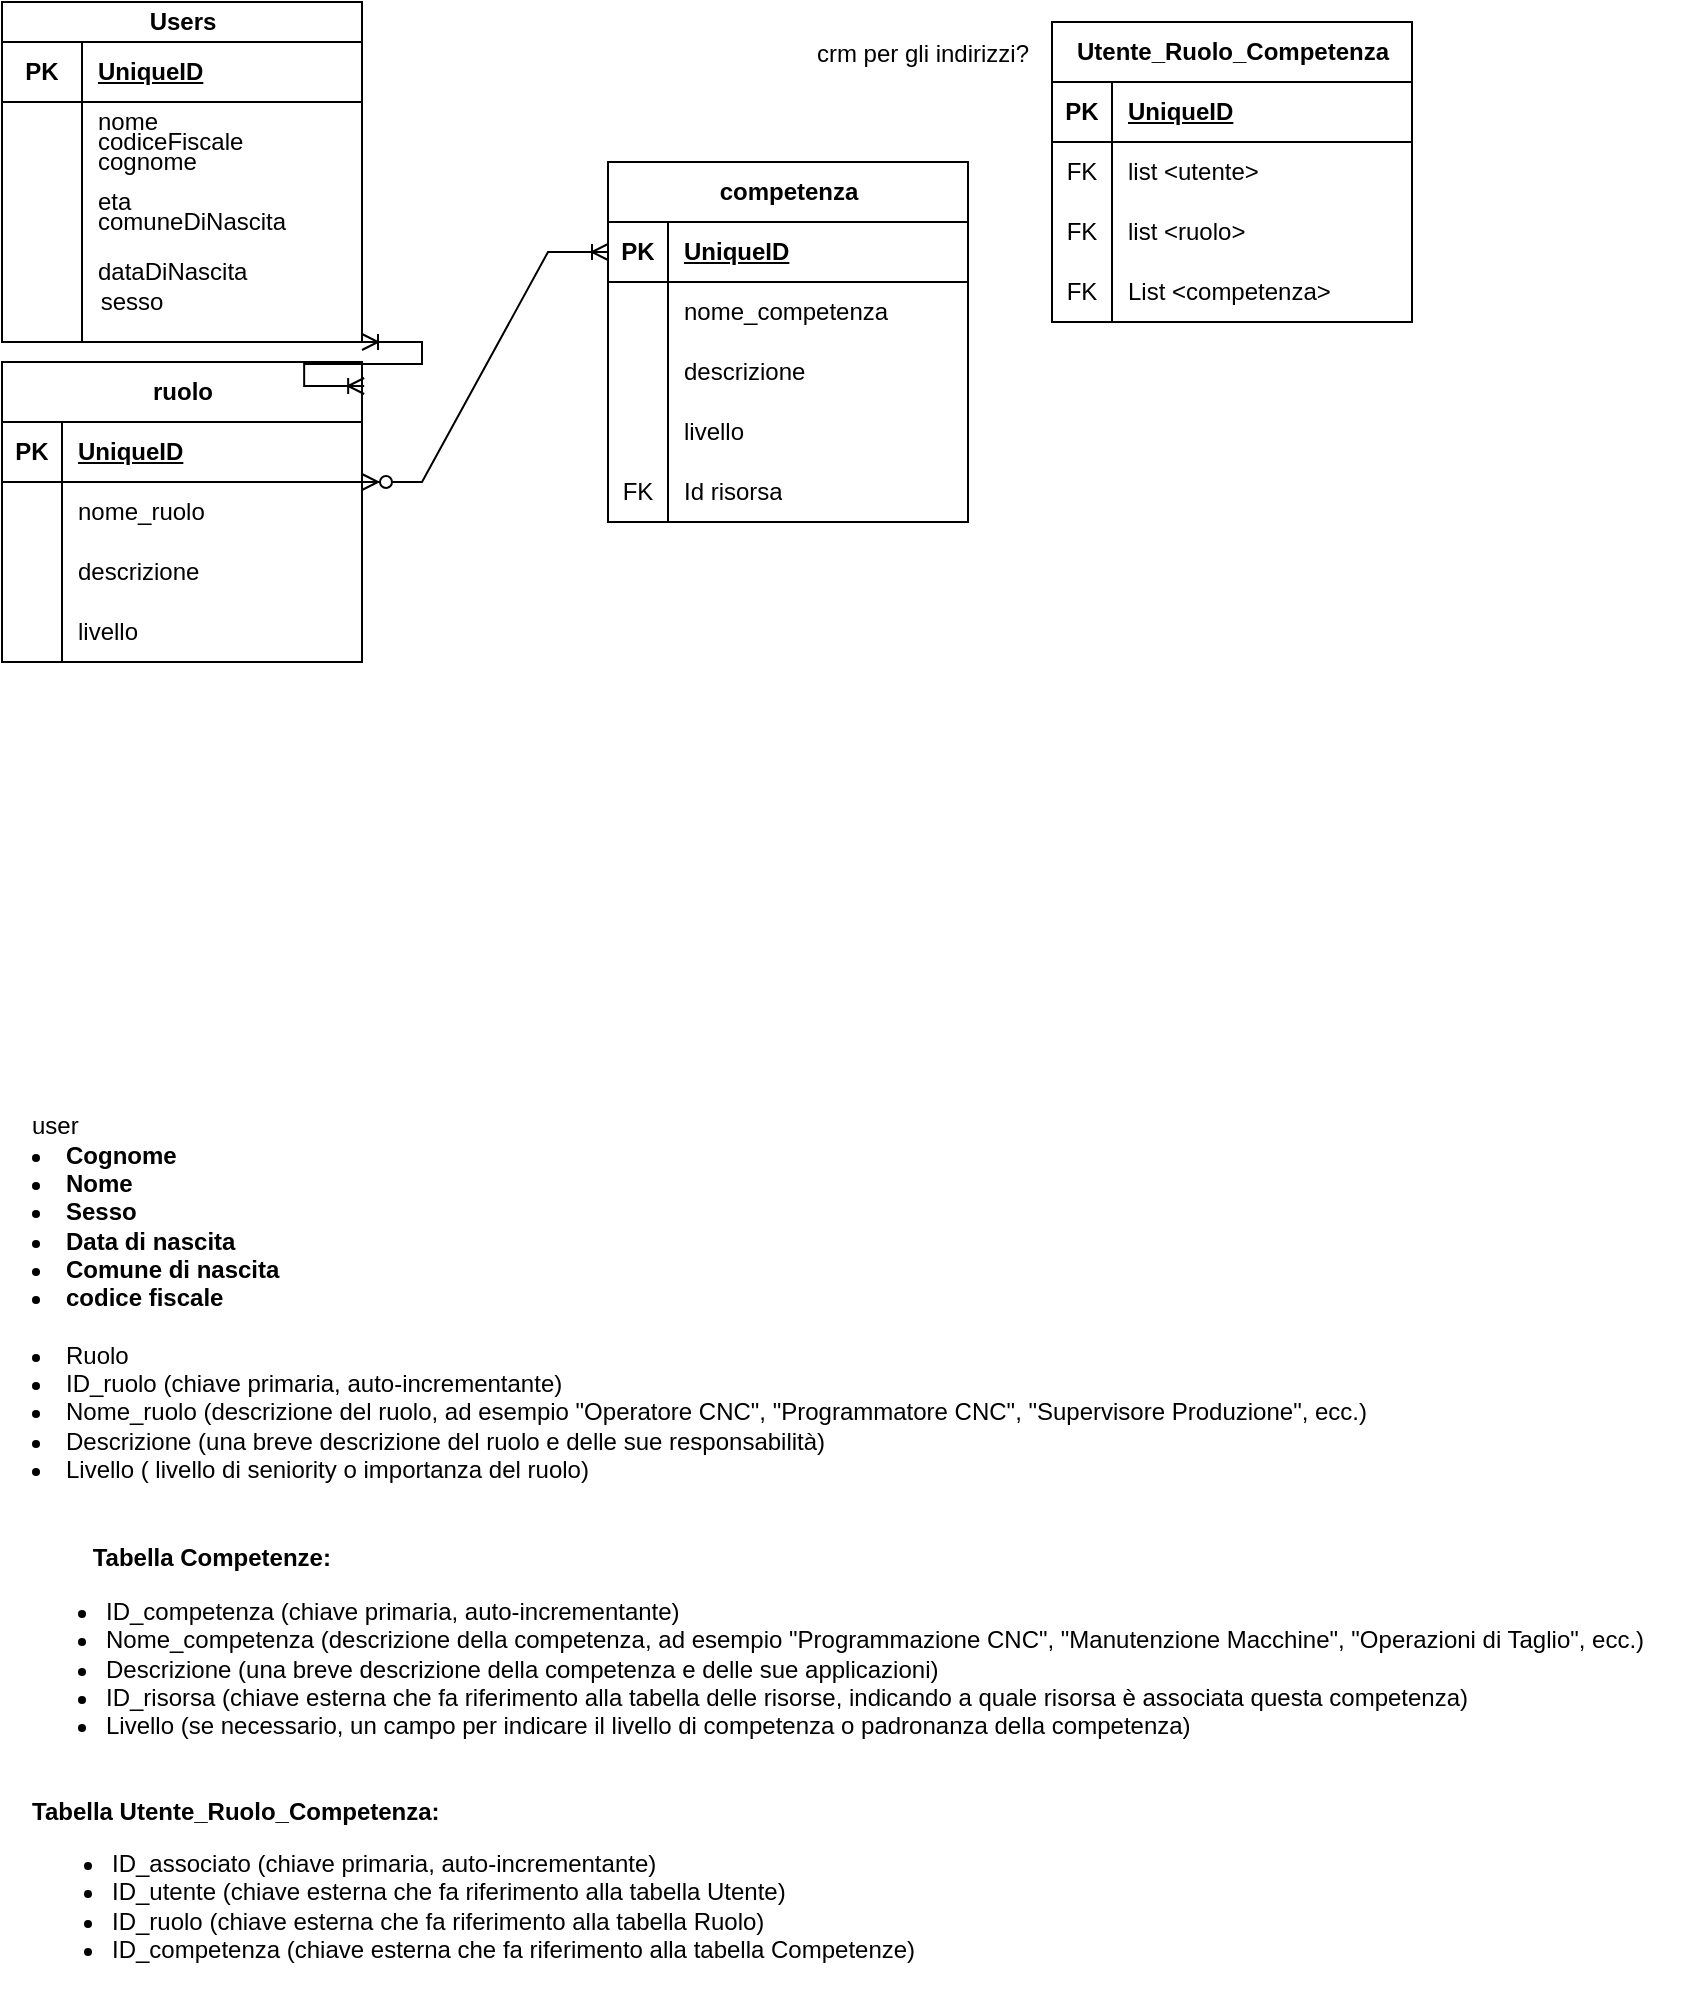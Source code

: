 <mxfile version="24.5.2" type="github" pages="2">
  <diagram name="Page-1" id="fBzQC3rZ5AqFoPz4zw5x">
    <mxGraphModel dx="954" dy="558" grid="1" gridSize="10" guides="1" tooltips="1" connect="1" arrows="1" fold="1" page="1" pageScale="1" pageWidth="827" pageHeight="1169" math="0" shadow="0">
      <root>
        <mxCell id="0" />
        <mxCell id="1" parent="0" />
        <mxCell id="wphQe2m_zpWodFBYFVof-1" value="Users" style="shape=table;startSize=20;container=1;collapsible=1;childLayout=tableLayout;fixedRows=1;rowLines=0;fontStyle=1;align=center;resizeLast=1;html=1;" parent="1" vertex="1">
          <mxGeometry width="180" height="170" as="geometry" />
        </mxCell>
        <mxCell id="wphQe2m_zpWodFBYFVof-2" value="" style="shape=tableRow;horizontal=0;startSize=0;swimlaneHead=0;swimlaneBody=0;fillColor=none;collapsible=0;dropTarget=0;points=[[0,0.5],[1,0.5]];portConstraint=eastwest;top=0;left=0;right=0;bottom=1;" parent="wphQe2m_zpWodFBYFVof-1" vertex="1">
          <mxGeometry y="20" width="180" height="30" as="geometry" />
        </mxCell>
        <mxCell id="wphQe2m_zpWodFBYFVof-3" value="PK" style="shape=partialRectangle;connectable=0;fillColor=none;top=0;left=0;bottom=0;right=0;fontStyle=1;overflow=hidden;whiteSpace=wrap;html=1;" parent="wphQe2m_zpWodFBYFVof-2" vertex="1">
          <mxGeometry width="40" height="30" as="geometry">
            <mxRectangle width="40" height="30" as="alternateBounds" />
          </mxGeometry>
        </mxCell>
        <mxCell id="wphQe2m_zpWodFBYFVof-4" value="UniqueID" style="shape=partialRectangle;connectable=0;fillColor=none;top=0;left=0;bottom=0;right=0;align=left;spacingLeft=6;fontStyle=5;overflow=hidden;whiteSpace=wrap;html=1;" parent="wphQe2m_zpWodFBYFVof-2" vertex="1">
          <mxGeometry x="40" width="140" height="30" as="geometry">
            <mxRectangle width="140" height="30" as="alternateBounds" />
          </mxGeometry>
        </mxCell>
        <mxCell id="wphQe2m_zpWodFBYFVof-5" value="" style="shape=tableRow;horizontal=0;startSize=0;swimlaneHead=0;swimlaneBody=0;fillColor=none;collapsible=0;dropTarget=0;points=[[0,0.5],[1,0.5]];portConstraint=eastwest;top=0;left=0;right=0;bottom=0;" parent="wphQe2m_zpWodFBYFVof-1" vertex="1">
          <mxGeometry y="50" width="180" height="20" as="geometry" />
        </mxCell>
        <mxCell id="wphQe2m_zpWodFBYFVof-6" value="" style="shape=partialRectangle;connectable=0;fillColor=none;top=0;left=0;bottom=0;right=0;editable=1;overflow=hidden;whiteSpace=wrap;html=1;" parent="wphQe2m_zpWodFBYFVof-5" vertex="1">
          <mxGeometry width="40" height="20" as="geometry">
            <mxRectangle width="40" height="20" as="alternateBounds" />
          </mxGeometry>
        </mxCell>
        <mxCell id="wphQe2m_zpWodFBYFVof-7" value="nome" style="shape=partialRectangle;connectable=0;fillColor=none;top=0;left=0;bottom=0;right=0;align=left;spacingLeft=6;overflow=hidden;whiteSpace=wrap;html=1;" parent="wphQe2m_zpWodFBYFVof-5" vertex="1">
          <mxGeometry x="40" width="140" height="20" as="geometry">
            <mxRectangle width="140" height="20" as="alternateBounds" />
          </mxGeometry>
        </mxCell>
        <mxCell id="wphQe2m_zpWodFBYFVof-8" value="" style="shape=tableRow;horizontal=0;startSize=0;swimlaneHead=0;swimlaneBody=0;fillColor=none;collapsible=0;dropTarget=0;points=[[0,0.5],[1,0.5]];portConstraint=eastwest;top=0;left=0;right=0;bottom=0;" parent="wphQe2m_zpWodFBYFVof-1" vertex="1">
          <mxGeometry y="70" width="180" height="20" as="geometry" />
        </mxCell>
        <mxCell id="wphQe2m_zpWodFBYFVof-9" value="" style="shape=partialRectangle;connectable=0;fillColor=none;top=0;left=0;bottom=0;right=0;editable=1;overflow=hidden;whiteSpace=wrap;html=1;" parent="wphQe2m_zpWodFBYFVof-8" vertex="1">
          <mxGeometry width="40" height="20" as="geometry">
            <mxRectangle width="40" height="20" as="alternateBounds" />
          </mxGeometry>
        </mxCell>
        <mxCell id="wphQe2m_zpWodFBYFVof-10" value="cognome" style="shape=partialRectangle;connectable=0;fillColor=none;top=0;left=0;bottom=0;right=0;align=left;spacingLeft=6;overflow=hidden;whiteSpace=wrap;html=1;" parent="wphQe2m_zpWodFBYFVof-8" vertex="1">
          <mxGeometry x="40" width="140" height="20" as="geometry">
            <mxRectangle width="140" height="20" as="alternateBounds" />
          </mxGeometry>
        </mxCell>
        <mxCell id="wphQe2m_zpWodFBYFVof-11" value="" style="shape=tableRow;horizontal=0;startSize=0;swimlaneHead=0;swimlaneBody=0;fillColor=none;collapsible=0;dropTarget=0;points=[[0,0.5],[1,0.5]];portConstraint=eastwest;top=0;left=0;right=0;bottom=0;" parent="wphQe2m_zpWodFBYFVof-1" vertex="1">
          <mxGeometry y="90" width="180" height="20" as="geometry" />
        </mxCell>
        <mxCell id="wphQe2m_zpWodFBYFVof-12" value="" style="shape=partialRectangle;connectable=0;fillColor=none;top=0;left=0;bottom=0;right=0;editable=1;overflow=hidden;whiteSpace=wrap;html=1;" parent="wphQe2m_zpWodFBYFVof-11" vertex="1">
          <mxGeometry width="40" height="20" as="geometry">
            <mxRectangle width="40" height="20" as="alternateBounds" />
          </mxGeometry>
        </mxCell>
        <mxCell id="wphQe2m_zpWodFBYFVof-13" value="eta" style="shape=partialRectangle;connectable=0;fillColor=none;top=0;left=0;bottom=0;right=0;align=left;spacingLeft=6;overflow=hidden;whiteSpace=wrap;html=1;" parent="wphQe2m_zpWodFBYFVof-11" vertex="1">
          <mxGeometry x="40" width="140" height="20" as="geometry">
            <mxRectangle width="140" height="20" as="alternateBounds" />
          </mxGeometry>
        </mxCell>
        <mxCell id="yqGbQMRTQH-ucH_q_X8H-18" value="" style="endArrow=none;html=1;rounded=0;" parent="1" edge="1">
          <mxGeometry width="50" height="50" relative="1" as="geometry">
            <mxPoint x="40" y="130" as="sourcePoint" />
            <mxPoint x="40" y="70" as="targetPoint" />
          </mxGeometry>
        </mxCell>
        <mxCell id="yqGbQMRTQH-ucH_q_X8H-20" value="" style="shape=tableRow;horizontal=0;startSize=0;swimlaneHead=0;swimlaneBody=0;fillColor=none;collapsible=0;dropTarget=0;points=[[0,0.5],[1,0.5]];portConstraint=eastwest;top=0;left=0;right=0;bottom=0;" parent="1" vertex="1">
          <mxGeometry x="10" y="60" width="180" height="20" as="geometry" />
        </mxCell>
        <mxCell id="yqGbQMRTQH-ucH_q_X8H-21" value="" style="shape=partialRectangle;connectable=0;fillColor=none;top=0;left=0;bottom=0;right=0;editable=1;overflow=hidden;whiteSpace=wrap;html=1;" parent="yqGbQMRTQH-ucH_q_X8H-20" vertex="1">
          <mxGeometry width="40" height="20" as="geometry">
            <mxRectangle width="40" height="20" as="alternateBounds" />
          </mxGeometry>
        </mxCell>
        <mxCell id="yqGbQMRTQH-ucH_q_X8H-23" value="" style="shape=tableRow;horizontal=0;startSize=0;swimlaneHead=0;swimlaneBody=0;fillColor=none;collapsible=0;dropTarget=0;points=[[0,0.5],[1,0.5]];portConstraint=eastwest;top=0;left=0;right=0;bottom=0;" parent="1" vertex="1">
          <mxGeometry x="20" y="70" width="180" height="20" as="geometry" />
        </mxCell>
        <mxCell id="yqGbQMRTQH-ucH_q_X8H-24" value="" style="shape=partialRectangle;connectable=0;fillColor=none;top=0;left=0;bottom=0;right=0;editable=1;overflow=hidden;whiteSpace=wrap;html=1;" parent="yqGbQMRTQH-ucH_q_X8H-23" vertex="1">
          <mxGeometry width="40" height="20" as="geometry">
            <mxRectangle width="40" height="20" as="alternateBounds" />
          </mxGeometry>
        </mxCell>
        <mxCell id="yqGbQMRTQH-ucH_q_X8H-26" value="" style="shape=tableRow;horizontal=0;startSize=0;swimlaneHead=0;swimlaneBody=0;fillColor=none;collapsible=0;dropTarget=0;points=[[0,0.5],[1,0.5]];portConstraint=eastwest;top=0;left=0;right=0;bottom=0;" parent="1" vertex="1">
          <mxGeometry x="30" y="80" width="180" height="20" as="geometry" />
        </mxCell>
        <mxCell id="yqGbQMRTQH-ucH_q_X8H-27" value="" style="shape=partialRectangle;connectable=0;fillColor=none;top=0;left=0;bottom=0;right=0;editable=1;overflow=hidden;whiteSpace=wrap;html=1;" parent="yqGbQMRTQH-ucH_q_X8H-26" vertex="1">
          <mxGeometry width="40" height="20" as="geometry">
            <mxRectangle width="40" height="20" as="alternateBounds" />
          </mxGeometry>
        </mxCell>
        <mxCell id="yqGbQMRTQH-ucH_q_X8H-29" value="" style="shape=tableRow;horizontal=0;startSize=0;swimlaneHead=0;swimlaneBody=0;fillColor=none;collapsible=0;dropTarget=0;points=[[0,0.5],[1,0.5]];portConstraint=eastwest;top=0;left=0;right=0;bottom=0;" parent="1" vertex="1">
          <mxGeometry y="70" width="180" height="20" as="geometry" />
        </mxCell>
        <mxCell id="yqGbQMRTQH-ucH_q_X8H-30" value="" style="shape=partialRectangle;connectable=0;fillColor=none;top=0;left=0;bottom=0;right=0;editable=1;overflow=hidden;whiteSpace=wrap;html=1;" parent="yqGbQMRTQH-ucH_q_X8H-29" vertex="1">
          <mxGeometry width="40" height="20" as="geometry">
            <mxRectangle width="40" height="20" as="alternateBounds" />
          </mxGeometry>
        </mxCell>
        <mxCell id="yqGbQMRTQH-ucH_q_X8H-32" value="" style="shape=tableRow;horizontal=0;startSize=0;swimlaneHead=0;swimlaneBody=0;fillColor=none;collapsible=0;dropTarget=0;points=[[0,0.5],[1,0.5]];portConstraint=eastwest;top=0;left=0;right=0;bottom=0;" parent="1" vertex="1">
          <mxGeometry x="50" y="100" width="180" height="20" as="geometry" />
        </mxCell>
        <mxCell id="yqGbQMRTQH-ucH_q_X8H-33" value="" style="shape=partialRectangle;connectable=0;fillColor=none;top=0;left=0;bottom=0;right=0;editable=1;overflow=hidden;whiteSpace=wrap;html=1;" parent="yqGbQMRTQH-ucH_q_X8H-32" vertex="1">
          <mxGeometry width="40" height="20" as="geometry">
            <mxRectangle width="40" height="20" as="alternateBounds" />
          </mxGeometry>
        </mxCell>
        <mxCell id="yqGbQMRTQH-ucH_q_X8H-35" value="" style="shape=tableRow;horizontal=0;startSize=0;swimlaneHead=0;swimlaneBody=0;fillColor=none;collapsible=0;dropTarget=0;points=[[0,0.5],[1,0.5]];portConstraint=eastwest;top=0;left=0;right=0;bottom=0;" parent="1" vertex="1">
          <mxGeometry x="60" y="110" width="180" height="20" as="geometry" />
        </mxCell>
        <mxCell id="yqGbQMRTQH-ucH_q_X8H-22" value="comuneDiNascita" style="shape=partialRectangle;connectable=0;fillColor=none;top=0;left=0;bottom=0;right=0;align=left;spacingLeft=6;overflow=hidden;whiteSpace=wrap;html=1;" parent="1" vertex="1">
          <mxGeometry x="40" y="100" width="140" height="20" as="geometry">
            <mxRectangle width="140" height="20" as="alternateBounds" />
          </mxGeometry>
        </mxCell>
        <mxCell id="yqGbQMRTQH-ucH_q_X8H-28" value="dataDiNascita" style="shape=partialRectangle;connectable=0;fillColor=none;top=0;left=0;bottom=0;right=0;align=left;spacingLeft=6;overflow=hidden;whiteSpace=wrap;html=1;" parent="1" vertex="1">
          <mxGeometry x="40" y="120" width="140" height="30" as="geometry">
            <mxRectangle width="140" height="20" as="alternateBounds" />
          </mxGeometry>
        </mxCell>
        <mxCell id="yqGbQMRTQH-ucH_q_X8H-36" value="sesso" style="shape=partialRectangle;connectable=0;fillColor=none;top=0;left=0;bottom=0;right=0;editable=1;overflow=hidden;whiteSpace=wrap;html=1;" parent="1" vertex="1">
          <mxGeometry x="40" y="140" width="50" height="20" as="geometry">
            <mxRectangle width="40" height="20" as="alternateBounds" />
          </mxGeometry>
        </mxCell>
        <mxCell id="yqGbQMRTQH-ucH_q_X8H-38" value="" style="endArrow=none;html=1;rounded=0;" parent="1" edge="1">
          <mxGeometry width="50" height="50" relative="1" as="geometry">
            <mxPoint x="40" y="170" as="sourcePoint" />
            <mxPoint x="40" y="130" as="targetPoint" />
          </mxGeometry>
        </mxCell>
        <mxCell id="yqGbQMRTQH-ucH_q_X8H-31" value="codiceFiscale" style="shape=partialRectangle;connectable=0;fillColor=none;top=0;left=0;bottom=0;right=0;align=left;spacingLeft=6;overflow=hidden;whiteSpace=wrap;html=1;" parent="1" vertex="1">
          <mxGeometry x="40" y="60" width="140" height="20" as="geometry">
            <mxRectangle width="140" height="20" as="alternateBounds" />
          </mxGeometry>
        </mxCell>
        <mxCell id="nBQhStrineEP5njlYFd9-1" value="&lt;li&gt;Ruolo&lt;/li&gt;&lt;li&gt;ID_ruolo (chiave primaria, auto-incrementante)&lt;/li&gt;&lt;li&gt;Nome_ruolo (descrizione del ruolo, ad esempio &quot;Operatore CNC&quot;, &quot;Programmatore CNC&quot;, &quot;Supervisore Produzione&quot;, ecc.)&lt;/li&gt;&lt;li&gt;Descrizione (una breve descrizione del ruolo e delle sue responsabilità)&lt;/li&gt;&lt;li&gt;Livello ( livello di seniority o importanza del ruolo)&lt;/li&gt;" style="text;html=1;align=left;verticalAlign=middle;resizable=0;points=[];autosize=1;strokeColor=none;fillColor=none;" parent="1" vertex="1">
          <mxGeometry x="13" y="660" width="690" height="90" as="geometry" />
        </mxCell>
        <mxCell id="nBQhStrineEP5njlYFd9-2" value="user&lt;div&gt;&lt;li&gt;&lt;strong&gt;Cognome&lt;/strong&gt;&lt;/li&gt;&lt;li&gt;&lt;strong&gt;Nome&lt;/strong&gt;&lt;/li&gt;&lt;li&gt;&lt;strong&gt;Sesso&lt;/strong&gt;&lt;/li&gt;&lt;li&gt;&lt;strong&gt;Data di nascita&lt;/strong&gt;&lt;/li&gt;&lt;li&gt;&lt;strong&gt;Comune di nascita&lt;/strong&gt;&lt;/li&gt;&lt;li&gt;&lt;strong&gt;codice fiscale&lt;/strong&gt;&lt;/li&gt;&lt;/div&gt;" style="text;html=1;align=left;verticalAlign=middle;resizable=0;points=[];autosize=1;strokeColor=none;fillColor=none;" parent="1" vertex="1">
          <mxGeometry x="13" y="550" width="150" height="110" as="geometry" />
        </mxCell>
        <mxCell id="nBQhStrineEP5njlYFd9-3" value="&lt;p&gt;&lt;strong&gt;&amp;nbsp; &amp;nbsp; &amp;nbsp; &amp;nbsp; &amp;nbsp; Tabella Competenze:&lt;/strong&gt;&lt;/p&gt;&lt;ul&gt;&lt;li&gt;ID_competenza (chiave primaria, auto-incrementante)&lt;/li&gt;&lt;li&gt;Nome_competenza (descrizione della competenza, ad esempio &quot;Programmazione CNC&quot;, &quot;Manutenzione Macchine&quot;, &quot;Operazioni di Taglio&quot;, ecc.)&lt;/li&gt;&lt;li&gt;Descrizione (una breve descrizione della competenza e delle sue applicazioni)&lt;/li&gt;&lt;li&gt;ID_risorsa (chiave esterna che fa riferimento alla tabella delle risorse, indicando a quale risorsa è associata questa competenza)&lt;/li&gt;&lt;li&gt;Livello (se necessario, un campo per indicare il livello di competenza o padronanza della competenza)&lt;/li&gt;&lt;/ul&gt;" style="text;html=1;align=left;verticalAlign=middle;resizable=0;points=[];autosize=1;strokeColor=none;fillColor=none;" parent="1" vertex="1">
          <mxGeometry x="10" y="750" width="830" height="140" as="geometry" />
        </mxCell>
        <mxCell id="nBQhStrineEP5njlYFd9-5" value="ruolo" style="shape=table;startSize=30;container=1;collapsible=1;childLayout=tableLayout;fixedRows=1;rowLines=0;fontStyle=1;align=center;resizeLast=1;html=1;" parent="1" vertex="1">
          <mxGeometry y="180" width="180" height="150" as="geometry" />
        </mxCell>
        <mxCell id="nBQhStrineEP5njlYFd9-6" value="" style="shape=tableRow;horizontal=0;startSize=0;swimlaneHead=0;swimlaneBody=0;fillColor=none;collapsible=0;dropTarget=0;points=[[0,0.5],[1,0.5]];portConstraint=eastwest;top=0;left=0;right=0;bottom=1;" parent="nBQhStrineEP5njlYFd9-5" vertex="1">
          <mxGeometry y="30" width="180" height="30" as="geometry" />
        </mxCell>
        <mxCell id="nBQhStrineEP5njlYFd9-7" value="PK" style="shape=partialRectangle;connectable=0;fillColor=none;top=0;left=0;bottom=0;right=0;fontStyle=1;overflow=hidden;whiteSpace=wrap;html=1;" parent="nBQhStrineEP5njlYFd9-6" vertex="1">
          <mxGeometry width="30" height="30" as="geometry">
            <mxRectangle width="30" height="30" as="alternateBounds" />
          </mxGeometry>
        </mxCell>
        <mxCell id="nBQhStrineEP5njlYFd9-8" value="UniqueID" style="shape=partialRectangle;connectable=0;fillColor=none;top=0;left=0;bottom=0;right=0;align=left;spacingLeft=6;fontStyle=5;overflow=hidden;whiteSpace=wrap;html=1;" parent="nBQhStrineEP5njlYFd9-6" vertex="1">
          <mxGeometry x="30" width="150" height="30" as="geometry">
            <mxRectangle width="150" height="30" as="alternateBounds" />
          </mxGeometry>
        </mxCell>
        <mxCell id="nBQhStrineEP5njlYFd9-9" value="" style="shape=tableRow;horizontal=0;startSize=0;swimlaneHead=0;swimlaneBody=0;fillColor=none;collapsible=0;dropTarget=0;points=[[0,0.5],[1,0.5]];portConstraint=eastwest;top=0;left=0;right=0;bottom=0;" parent="nBQhStrineEP5njlYFd9-5" vertex="1">
          <mxGeometry y="60" width="180" height="30" as="geometry" />
        </mxCell>
        <mxCell id="nBQhStrineEP5njlYFd9-10" value="" style="shape=partialRectangle;connectable=0;fillColor=none;top=0;left=0;bottom=0;right=0;editable=1;overflow=hidden;whiteSpace=wrap;html=1;" parent="nBQhStrineEP5njlYFd9-9" vertex="1">
          <mxGeometry width="30" height="30" as="geometry">
            <mxRectangle width="30" height="30" as="alternateBounds" />
          </mxGeometry>
        </mxCell>
        <mxCell id="nBQhStrineEP5njlYFd9-11" value="nome_ruolo" style="shape=partialRectangle;connectable=0;fillColor=none;top=0;left=0;bottom=0;right=0;align=left;spacingLeft=6;overflow=hidden;whiteSpace=wrap;html=1;" parent="nBQhStrineEP5njlYFd9-9" vertex="1">
          <mxGeometry x="30" width="150" height="30" as="geometry">
            <mxRectangle width="150" height="30" as="alternateBounds" />
          </mxGeometry>
        </mxCell>
        <mxCell id="nBQhStrineEP5njlYFd9-12" value="" style="shape=tableRow;horizontal=0;startSize=0;swimlaneHead=0;swimlaneBody=0;fillColor=none;collapsible=0;dropTarget=0;points=[[0,0.5],[1,0.5]];portConstraint=eastwest;top=0;left=0;right=0;bottom=0;" parent="nBQhStrineEP5njlYFd9-5" vertex="1">
          <mxGeometry y="90" width="180" height="30" as="geometry" />
        </mxCell>
        <mxCell id="nBQhStrineEP5njlYFd9-13" value="" style="shape=partialRectangle;connectable=0;fillColor=none;top=0;left=0;bottom=0;right=0;editable=1;overflow=hidden;whiteSpace=wrap;html=1;" parent="nBQhStrineEP5njlYFd9-12" vertex="1">
          <mxGeometry width="30" height="30" as="geometry">
            <mxRectangle width="30" height="30" as="alternateBounds" />
          </mxGeometry>
        </mxCell>
        <mxCell id="nBQhStrineEP5njlYFd9-14" value="descrizione" style="shape=partialRectangle;connectable=0;fillColor=none;top=0;left=0;bottom=0;right=0;align=left;spacingLeft=6;overflow=hidden;whiteSpace=wrap;html=1;" parent="nBQhStrineEP5njlYFd9-12" vertex="1">
          <mxGeometry x="30" width="150" height="30" as="geometry">
            <mxRectangle width="150" height="30" as="alternateBounds" />
          </mxGeometry>
        </mxCell>
        <mxCell id="nBQhStrineEP5njlYFd9-15" value="" style="shape=tableRow;horizontal=0;startSize=0;swimlaneHead=0;swimlaneBody=0;fillColor=none;collapsible=0;dropTarget=0;points=[[0,0.5],[1,0.5]];portConstraint=eastwest;top=0;left=0;right=0;bottom=0;" parent="nBQhStrineEP5njlYFd9-5" vertex="1">
          <mxGeometry y="120" width="180" height="30" as="geometry" />
        </mxCell>
        <mxCell id="nBQhStrineEP5njlYFd9-16" value="" style="shape=partialRectangle;connectable=0;fillColor=none;top=0;left=0;bottom=0;right=0;editable=1;overflow=hidden;whiteSpace=wrap;html=1;" parent="nBQhStrineEP5njlYFd9-15" vertex="1">
          <mxGeometry width="30" height="30" as="geometry">
            <mxRectangle width="30" height="30" as="alternateBounds" />
          </mxGeometry>
        </mxCell>
        <mxCell id="nBQhStrineEP5njlYFd9-17" value="livello" style="shape=partialRectangle;connectable=0;fillColor=none;top=0;left=0;bottom=0;right=0;align=left;spacingLeft=6;overflow=hidden;whiteSpace=wrap;html=1;" parent="nBQhStrineEP5njlYFd9-15" vertex="1">
          <mxGeometry x="30" width="150" height="30" as="geometry">
            <mxRectangle width="150" height="30" as="alternateBounds" />
          </mxGeometry>
        </mxCell>
        <mxCell id="nBQhStrineEP5njlYFd9-46" value="competenza" style="shape=table;startSize=30;container=1;collapsible=1;childLayout=tableLayout;fixedRows=1;rowLines=0;fontStyle=1;align=center;resizeLast=1;html=1;" parent="1" vertex="1">
          <mxGeometry x="303" y="80" width="180" height="180" as="geometry" />
        </mxCell>
        <mxCell id="nBQhStrineEP5njlYFd9-47" value="" style="shape=tableRow;horizontal=0;startSize=0;swimlaneHead=0;swimlaneBody=0;fillColor=none;collapsible=0;dropTarget=0;points=[[0,0.5],[1,0.5]];portConstraint=eastwest;top=0;left=0;right=0;bottom=1;" parent="nBQhStrineEP5njlYFd9-46" vertex="1">
          <mxGeometry y="30" width="180" height="30" as="geometry" />
        </mxCell>
        <mxCell id="nBQhStrineEP5njlYFd9-48" value="PK" style="shape=partialRectangle;connectable=0;fillColor=none;top=0;left=0;bottom=0;right=0;fontStyle=1;overflow=hidden;whiteSpace=wrap;html=1;" parent="nBQhStrineEP5njlYFd9-47" vertex="1">
          <mxGeometry width="30" height="30" as="geometry">
            <mxRectangle width="30" height="30" as="alternateBounds" />
          </mxGeometry>
        </mxCell>
        <mxCell id="nBQhStrineEP5njlYFd9-49" value="UniqueID" style="shape=partialRectangle;connectable=0;fillColor=none;top=0;left=0;bottom=0;right=0;align=left;spacingLeft=6;fontStyle=5;overflow=hidden;whiteSpace=wrap;html=1;" parent="nBQhStrineEP5njlYFd9-47" vertex="1">
          <mxGeometry x="30" width="150" height="30" as="geometry">
            <mxRectangle width="150" height="30" as="alternateBounds" />
          </mxGeometry>
        </mxCell>
        <mxCell id="nBQhStrineEP5njlYFd9-50" value="" style="shape=tableRow;horizontal=0;startSize=0;swimlaneHead=0;swimlaneBody=0;fillColor=none;collapsible=0;dropTarget=0;points=[[0,0.5],[1,0.5]];portConstraint=eastwest;top=0;left=0;right=0;bottom=0;" parent="nBQhStrineEP5njlYFd9-46" vertex="1">
          <mxGeometry y="60" width="180" height="30" as="geometry" />
        </mxCell>
        <mxCell id="nBQhStrineEP5njlYFd9-51" value="" style="shape=partialRectangle;connectable=0;fillColor=none;top=0;left=0;bottom=0;right=0;editable=1;overflow=hidden;whiteSpace=wrap;html=1;" parent="nBQhStrineEP5njlYFd9-50" vertex="1">
          <mxGeometry width="30" height="30" as="geometry">
            <mxRectangle width="30" height="30" as="alternateBounds" />
          </mxGeometry>
        </mxCell>
        <mxCell id="nBQhStrineEP5njlYFd9-52" value="nome_competenza" style="shape=partialRectangle;connectable=0;fillColor=none;top=0;left=0;bottom=0;right=0;align=left;spacingLeft=6;overflow=hidden;whiteSpace=wrap;html=1;" parent="nBQhStrineEP5njlYFd9-50" vertex="1">
          <mxGeometry x="30" width="150" height="30" as="geometry">
            <mxRectangle width="150" height="30" as="alternateBounds" />
          </mxGeometry>
        </mxCell>
        <mxCell id="nBQhStrineEP5njlYFd9-53" value="" style="shape=tableRow;horizontal=0;startSize=0;swimlaneHead=0;swimlaneBody=0;fillColor=none;collapsible=0;dropTarget=0;points=[[0,0.5],[1,0.5]];portConstraint=eastwest;top=0;left=0;right=0;bottom=0;" parent="nBQhStrineEP5njlYFd9-46" vertex="1">
          <mxGeometry y="90" width="180" height="30" as="geometry" />
        </mxCell>
        <mxCell id="nBQhStrineEP5njlYFd9-54" value="" style="shape=partialRectangle;connectable=0;fillColor=none;top=0;left=0;bottom=0;right=0;editable=1;overflow=hidden;whiteSpace=wrap;html=1;" parent="nBQhStrineEP5njlYFd9-53" vertex="1">
          <mxGeometry width="30" height="30" as="geometry">
            <mxRectangle width="30" height="30" as="alternateBounds" />
          </mxGeometry>
        </mxCell>
        <mxCell id="nBQhStrineEP5njlYFd9-55" value="descrizione" style="shape=partialRectangle;connectable=0;fillColor=none;top=0;left=0;bottom=0;right=0;align=left;spacingLeft=6;overflow=hidden;whiteSpace=wrap;html=1;" parent="nBQhStrineEP5njlYFd9-53" vertex="1">
          <mxGeometry x="30" width="150" height="30" as="geometry">
            <mxRectangle width="150" height="30" as="alternateBounds" />
          </mxGeometry>
        </mxCell>
        <mxCell id="nBQhStrineEP5njlYFd9-56" value="" style="shape=tableRow;horizontal=0;startSize=0;swimlaneHead=0;swimlaneBody=0;fillColor=none;collapsible=0;dropTarget=0;points=[[0,0.5],[1,0.5]];portConstraint=eastwest;top=0;left=0;right=0;bottom=0;" parent="nBQhStrineEP5njlYFd9-46" vertex="1">
          <mxGeometry y="120" width="180" height="30" as="geometry" />
        </mxCell>
        <mxCell id="nBQhStrineEP5njlYFd9-57" value="" style="shape=partialRectangle;connectable=0;fillColor=none;top=0;left=0;bottom=0;right=0;editable=1;overflow=hidden;whiteSpace=wrap;html=1;" parent="nBQhStrineEP5njlYFd9-56" vertex="1">
          <mxGeometry width="30" height="30" as="geometry">
            <mxRectangle width="30" height="30" as="alternateBounds" />
          </mxGeometry>
        </mxCell>
        <mxCell id="nBQhStrineEP5njlYFd9-58" value="livello" style="shape=partialRectangle;connectable=0;fillColor=none;top=0;left=0;bottom=0;right=0;align=left;spacingLeft=6;overflow=hidden;whiteSpace=wrap;html=1;" parent="nBQhStrineEP5njlYFd9-56" vertex="1">
          <mxGeometry x="30" width="150" height="30" as="geometry">
            <mxRectangle width="150" height="30" as="alternateBounds" />
          </mxGeometry>
        </mxCell>
        <mxCell id="nBQhStrineEP5njlYFd9-67" value="" style="shape=tableRow;horizontal=0;startSize=0;swimlaneHead=0;swimlaneBody=0;fillColor=none;collapsible=0;dropTarget=0;points=[[0,0.5],[1,0.5]];portConstraint=eastwest;top=0;left=0;right=0;bottom=0;" parent="nBQhStrineEP5njlYFd9-46" vertex="1">
          <mxGeometry y="150" width="180" height="30" as="geometry" />
        </mxCell>
        <mxCell id="nBQhStrineEP5njlYFd9-68" value="FK" style="shape=partialRectangle;connectable=0;fillColor=none;top=0;left=0;bottom=0;right=0;fontStyle=0;overflow=hidden;whiteSpace=wrap;html=1;" parent="nBQhStrineEP5njlYFd9-67" vertex="1">
          <mxGeometry width="30" height="30" as="geometry">
            <mxRectangle width="30" height="30" as="alternateBounds" />
          </mxGeometry>
        </mxCell>
        <mxCell id="nBQhStrineEP5njlYFd9-69" value="Id risorsa" style="shape=partialRectangle;connectable=0;fillColor=none;top=0;left=0;bottom=0;right=0;align=left;spacingLeft=6;fontStyle=0;overflow=hidden;whiteSpace=wrap;html=1;" parent="nBQhStrineEP5njlYFd9-67" vertex="1">
          <mxGeometry x="30" width="150" height="30" as="geometry">
            <mxRectangle width="150" height="30" as="alternateBounds" />
          </mxGeometry>
        </mxCell>
        <mxCell id="nBQhStrineEP5njlYFd9-85" value="&lt;p&gt;&lt;strong&gt;Tabella Utente_Ruolo_Competenza:&lt;/strong&gt;&lt;/p&gt;&lt;ul&gt;&lt;li&gt;ID_associato (chiave primaria, auto-incrementante)&lt;/li&gt;&lt;li&gt;ID_utente (chiave esterna che fa riferimento alla tabella Utente)&lt;/li&gt;&lt;li&gt;ID_ruolo (chiave esterna che fa riferimento alla tabella Ruolo)&lt;/li&gt;&lt;li&gt;ID_competenza (chiave esterna che fa riferimento alla tabella Competenze)&lt;/li&gt;&lt;/ul&gt;" style="text;html=1;align=left;verticalAlign=middle;resizable=0;points=[];autosize=1;strokeColor=none;fillColor=none;" parent="1" vertex="1">
          <mxGeometry x="13" y="879" width="470" height="120" as="geometry" />
        </mxCell>
        <mxCell id="nBQhStrineEP5njlYFd9-98" value="Utente_Ruolo_Competenza" style="shape=table;startSize=30;container=1;collapsible=1;childLayout=tableLayout;fixedRows=1;rowLines=0;fontStyle=1;align=center;resizeLast=1;html=1;" parent="1" vertex="1">
          <mxGeometry x="525" y="10" width="180" height="150" as="geometry" />
        </mxCell>
        <mxCell id="nBQhStrineEP5njlYFd9-99" value="" style="shape=tableRow;horizontal=0;startSize=0;swimlaneHead=0;swimlaneBody=0;fillColor=none;collapsible=0;dropTarget=0;points=[[0,0.5],[1,0.5]];portConstraint=eastwest;top=0;left=0;right=0;bottom=1;" parent="nBQhStrineEP5njlYFd9-98" vertex="1">
          <mxGeometry y="30" width="180" height="30" as="geometry" />
        </mxCell>
        <mxCell id="nBQhStrineEP5njlYFd9-100" value="PK" style="shape=partialRectangle;connectable=0;fillColor=none;top=0;left=0;bottom=0;right=0;fontStyle=1;overflow=hidden;whiteSpace=wrap;html=1;" parent="nBQhStrineEP5njlYFd9-99" vertex="1">
          <mxGeometry width="30" height="30" as="geometry">
            <mxRectangle width="30" height="30" as="alternateBounds" />
          </mxGeometry>
        </mxCell>
        <mxCell id="nBQhStrineEP5njlYFd9-101" value="UniqueID" style="shape=partialRectangle;connectable=0;fillColor=none;top=0;left=0;bottom=0;right=0;align=left;spacingLeft=6;fontStyle=5;overflow=hidden;whiteSpace=wrap;html=1;" parent="nBQhStrineEP5njlYFd9-99" vertex="1">
          <mxGeometry x="30" width="150" height="30" as="geometry">
            <mxRectangle width="150" height="30" as="alternateBounds" />
          </mxGeometry>
        </mxCell>
        <mxCell id="nBQhStrineEP5njlYFd9-87" value="" style="shape=tableRow;horizontal=0;startSize=0;swimlaneHead=0;swimlaneBody=0;fillColor=none;collapsible=0;dropTarget=0;points=[[0,0.5],[1,0.5]];portConstraint=eastwest;top=0;left=0;right=0;bottom=0;" parent="nBQhStrineEP5njlYFd9-98" vertex="1">
          <mxGeometry y="60" width="180" height="30" as="geometry" />
        </mxCell>
        <mxCell id="nBQhStrineEP5njlYFd9-88" value="FK" style="shape=partialRectangle;connectable=0;fillColor=none;top=0;left=0;bottom=0;right=0;fontStyle=0;overflow=hidden;whiteSpace=wrap;html=1;" parent="nBQhStrineEP5njlYFd9-87" vertex="1">
          <mxGeometry width="30" height="30" as="geometry">
            <mxRectangle width="30" height="30" as="alternateBounds" />
          </mxGeometry>
        </mxCell>
        <mxCell id="nBQhStrineEP5njlYFd9-89" value="list &amp;lt;utente&amp;gt;" style="shape=partialRectangle;connectable=0;fillColor=none;top=0;left=0;bottom=0;right=0;align=left;spacingLeft=6;fontStyle=0;overflow=hidden;whiteSpace=wrap;html=1;" parent="nBQhStrineEP5njlYFd9-87" vertex="1">
          <mxGeometry x="30" width="150" height="30" as="geometry">
            <mxRectangle width="150" height="30" as="alternateBounds" />
          </mxGeometry>
        </mxCell>
        <mxCell id="nBQhStrineEP5njlYFd9-113" value="" style="shape=tableRow;horizontal=0;startSize=0;swimlaneHead=0;swimlaneBody=0;fillColor=none;collapsible=0;dropTarget=0;points=[[0,0.5],[1,0.5]];portConstraint=eastwest;top=0;left=0;right=0;bottom=0;" parent="nBQhStrineEP5njlYFd9-98" vertex="1">
          <mxGeometry y="90" width="180" height="30" as="geometry" />
        </mxCell>
        <mxCell id="nBQhStrineEP5njlYFd9-114" value="FK" style="shape=partialRectangle;connectable=0;fillColor=none;top=0;left=0;bottom=0;right=0;fontStyle=0;overflow=hidden;whiteSpace=wrap;html=1;" parent="nBQhStrineEP5njlYFd9-113" vertex="1">
          <mxGeometry width="30" height="30" as="geometry">
            <mxRectangle width="30" height="30" as="alternateBounds" />
          </mxGeometry>
        </mxCell>
        <mxCell id="nBQhStrineEP5njlYFd9-115" value="list &amp;lt;ruolo&amp;gt;" style="shape=partialRectangle;connectable=0;fillColor=none;top=0;left=0;bottom=0;right=0;align=left;spacingLeft=6;fontStyle=0;overflow=hidden;whiteSpace=wrap;html=1;" parent="nBQhStrineEP5njlYFd9-113" vertex="1">
          <mxGeometry x="30" width="150" height="30" as="geometry">
            <mxRectangle width="150" height="30" as="alternateBounds" />
          </mxGeometry>
        </mxCell>
        <mxCell id="nBQhStrineEP5njlYFd9-91" value="" style="shape=tableRow;horizontal=0;startSize=0;swimlaneHead=0;swimlaneBody=0;fillColor=none;collapsible=0;dropTarget=0;points=[[0,0.5],[1,0.5]];portConstraint=eastwest;top=0;left=0;right=0;bottom=0;" parent="nBQhStrineEP5njlYFd9-98" vertex="1">
          <mxGeometry y="120" width="180" height="30" as="geometry" />
        </mxCell>
        <mxCell id="nBQhStrineEP5njlYFd9-92" value="FK" style="shape=partialRectangle;connectable=0;fillColor=none;top=0;left=0;bottom=0;right=0;fontStyle=0;overflow=hidden;whiteSpace=wrap;html=1;" parent="nBQhStrineEP5njlYFd9-91" vertex="1">
          <mxGeometry width="30" height="30" as="geometry">
            <mxRectangle width="30" height="30" as="alternateBounds" />
          </mxGeometry>
        </mxCell>
        <mxCell id="nBQhStrineEP5njlYFd9-93" value="List &amp;lt;competenza&amp;gt;" style="shape=partialRectangle;connectable=0;fillColor=none;top=0;left=0;bottom=0;right=0;align=left;spacingLeft=6;fontStyle=0;overflow=hidden;whiteSpace=wrap;html=1;" parent="nBQhStrineEP5njlYFd9-91" vertex="1">
          <mxGeometry x="30" width="150" height="30" as="geometry">
            <mxRectangle width="150" height="30" as="alternateBounds" />
          </mxGeometry>
        </mxCell>
        <mxCell id="Ho_0dU9j5m6X29yt-_n4-1" value="crm per gli indirizzi?&lt;div&gt;&lt;br&gt;&lt;/div&gt;" style="text;html=1;align=center;verticalAlign=middle;resizable=0;points=[];autosize=1;strokeColor=none;fillColor=none;" vertex="1" parent="1">
          <mxGeometry x="395" y="13" width="130" height="40" as="geometry" />
        </mxCell>
        <mxCell id="Ho_0dU9j5m6X29yt-_n4-2" value="" style="edgeStyle=entityRelationEdgeStyle;fontSize=12;html=1;endArrow=ERoneToMany;startArrow=ERoneToMany;rounded=0;exitX=1.006;exitY=0.08;exitDx=0;exitDy=0;exitPerimeter=0;entryX=1;entryY=1;entryDx=0;entryDy=0;" edge="1" parent="1" source="nBQhStrineEP5njlYFd9-5" target="wphQe2m_zpWodFBYFVof-1">
          <mxGeometry width="100" height="100" relative="1" as="geometry">
            <mxPoint x="180" y="280" as="sourcePoint" />
            <mxPoint x="250" y="280" as="targetPoint" />
            <Array as="points">
              <mxPoint x="210" y="180" />
              <mxPoint x="220" y="170" />
              <mxPoint x="230" y="170" />
              <mxPoint x="230" y="190" />
            </Array>
          </mxGeometry>
        </mxCell>
        <mxCell id="Ho_0dU9j5m6X29yt-_n4-3" value="" style="edgeStyle=entityRelationEdgeStyle;fontSize=12;html=1;endArrow=ERoneToMany;startArrow=ERzeroToMany;rounded=0;entryX=0;entryY=0.5;entryDx=0;entryDy=0;" edge="1" parent="1" target="nBQhStrineEP5njlYFd9-47">
          <mxGeometry width="100" height="100" relative="1" as="geometry">
            <mxPoint x="180" y="240" as="sourcePoint" />
            <mxPoint x="280" y="140" as="targetPoint" />
          </mxGeometry>
        </mxCell>
      </root>
    </mxGraphModel>
  </diagram>
  <diagram id="iigg9E2f6ItZhGPxeh29" name="Page-2">
    <mxGraphModel dx="1221" dy="725" grid="1" gridSize="10" guides="1" tooltips="1" connect="1" arrows="1" fold="1" page="1" pageScale="1" pageWidth="827" pageHeight="1169" math="0" shadow="0">
      <root>
        <mxCell id="0" />
        <mxCell id="1" parent="0" />
      </root>
    </mxGraphModel>
  </diagram>
</mxfile>
